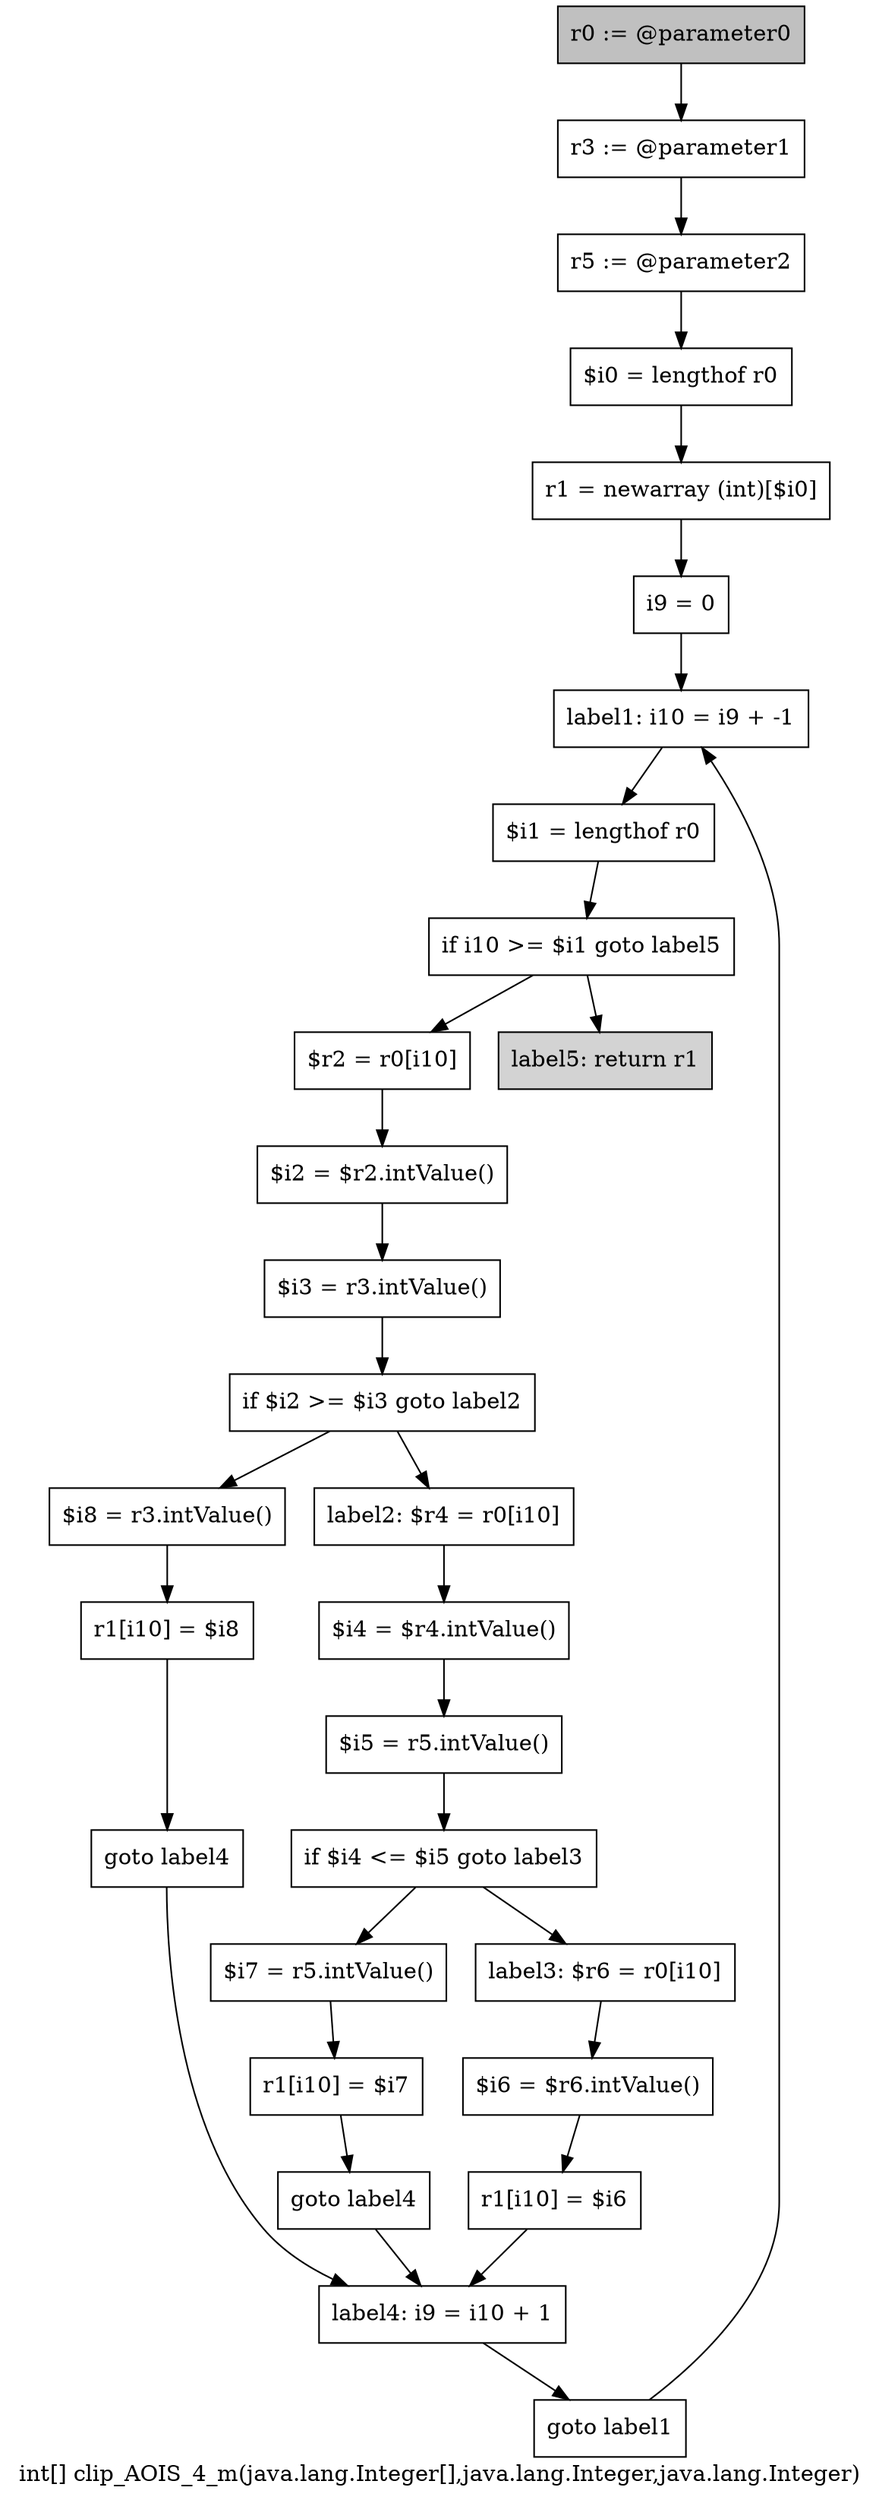 digraph "int[] clip_AOIS_4_m(java.lang.Integer[],java.lang.Integer,java.lang.Integer)" {
    label="int[] clip_AOIS_4_m(java.lang.Integer[],java.lang.Integer,java.lang.Integer)";
    node [shape=box];
    "0" [style=filled,fillcolor=gray,label="r0 := @parameter0",];
    "1" [label="r3 := @parameter1",];
    "0"->"1";
    "2" [label="r5 := @parameter2",];
    "1"->"2";
    "3" [label="$i0 = lengthof r0",];
    "2"->"3";
    "4" [label="r1 = newarray (int)[$i0]",];
    "3"->"4";
    "5" [label="i9 = 0",];
    "4"->"5";
    "6" [label="label1: i10 = i9 + -1",];
    "5"->"6";
    "7" [label="$i1 = lengthof r0",];
    "6"->"7";
    "8" [label="if i10 >= $i1 goto label5",];
    "7"->"8";
    "9" [label="$r2 = r0[i10]",];
    "8"->"9";
    "28" [style=filled,fillcolor=lightgray,label="label5: return r1",];
    "8"->"28";
    "10" [label="$i2 = $r2.intValue()",];
    "9"->"10";
    "11" [label="$i3 = r3.intValue()",];
    "10"->"11";
    "12" [label="if $i2 >= $i3 goto label2",];
    "11"->"12";
    "13" [label="$i8 = r3.intValue()",];
    "12"->"13";
    "16" [label="label2: $r4 = r0[i10]",];
    "12"->"16";
    "14" [label="r1[i10] = $i8",];
    "13"->"14";
    "15" [label="goto label4",];
    "14"->"15";
    "26" [label="label4: i9 = i10 + 1",];
    "15"->"26";
    "17" [label="$i4 = $r4.intValue()",];
    "16"->"17";
    "18" [label="$i5 = r5.intValue()",];
    "17"->"18";
    "19" [label="if $i4 <= $i5 goto label3",];
    "18"->"19";
    "20" [label="$i7 = r5.intValue()",];
    "19"->"20";
    "23" [label="label3: $r6 = r0[i10]",];
    "19"->"23";
    "21" [label="r1[i10] = $i7",];
    "20"->"21";
    "22" [label="goto label4",];
    "21"->"22";
    "22"->"26";
    "24" [label="$i6 = $r6.intValue()",];
    "23"->"24";
    "25" [label="r1[i10] = $i6",];
    "24"->"25";
    "25"->"26";
    "27" [label="goto label1",];
    "26"->"27";
    "27"->"6";
}
